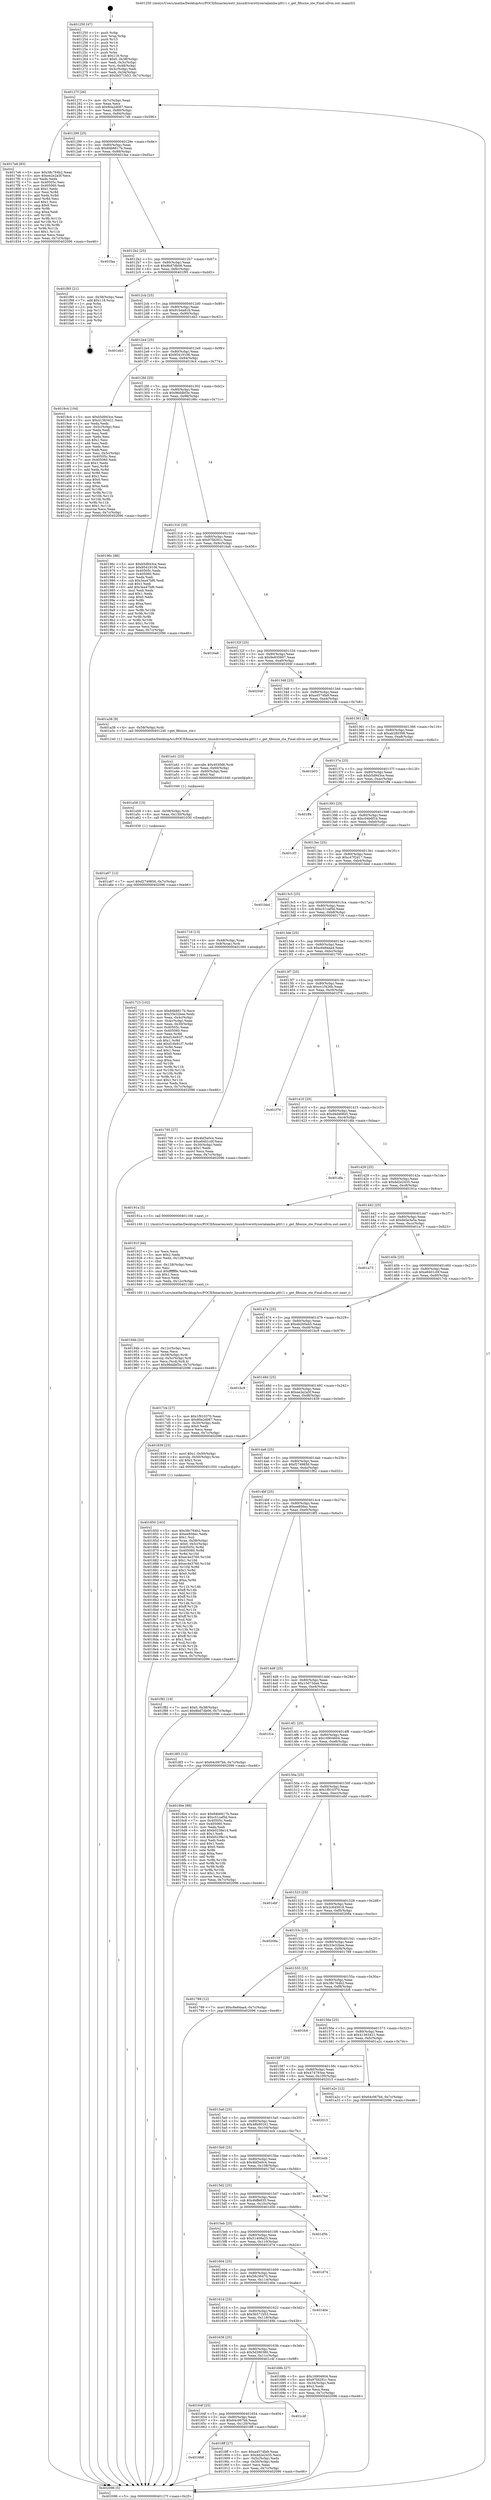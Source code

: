 digraph "0x401250" {
  label = "0x401250 (/mnt/c/Users/mathe/Desktop/tcc/POCII/binaries/extr_linuxdriversttyserialamba-pl011.c_get_fifosize_zte_Final-ollvm.out::main(0))"
  labelloc = "t"
  node[shape=record]

  Entry [label="",width=0.3,height=0.3,shape=circle,fillcolor=black,style=filled]
  "0x40127f" [label="{
     0x40127f [26]\l
     | [instrs]\l
     &nbsp;&nbsp;0x40127f \<+3\>: mov -0x7c(%rbp),%eax\l
     &nbsp;&nbsp;0x401282 \<+2\>: mov %eax,%ecx\l
     &nbsp;&nbsp;0x401284 \<+6\>: sub $0x80a2d087,%ecx\l
     &nbsp;&nbsp;0x40128a \<+3\>: mov %eax,-0x80(%rbp)\l
     &nbsp;&nbsp;0x40128d \<+6\>: mov %ecx,-0x84(%rbp)\l
     &nbsp;&nbsp;0x401293 \<+6\>: je 00000000004017e6 \<main+0x596\>\l
  }"]
  "0x4017e6" [label="{
     0x4017e6 [83]\l
     | [instrs]\l
     &nbsp;&nbsp;0x4017e6 \<+5\>: mov $0x38c764b2,%eax\l
     &nbsp;&nbsp;0x4017eb \<+5\>: mov $0xee2e2a5f,%ecx\l
     &nbsp;&nbsp;0x4017f0 \<+2\>: xor %edx,%edx\l
     &nbsp;&nbsp;0x4017f2 \<+7\>: mov 0x40505c,%esi\l
     &nbsp;&nbsp;0x4017f9 \<+7\>: mov 0x405060,%edi\l
     &nbsp;&nbsp;0x401800 \<+3\>: sub $0x1,%edx\l
     &nbsp;&nbsp;0x401803 \<+3\>: mov %esi,%r8d\l
     &nbsp;&nbsp;0x401806 \<+3\>: add %edx,%r8d\l
     &nbsp;&nbsp;0x401809 \<+4\>: imul %r8d,%esi\l
     &nbsp;&nbsp;0x40180d \<+3\>: and $0x1,%esi\l
     &nbsp;&nbsp;0x401810 \<+3\>: cmp $0x0,%esi\l
     &nbsp;&nbsp;0x401813 \<+4\>: sete %r9b\l
     &nbsp;&nbsp;0x401817 \<+3\>: cmp $0xa,%edi\l
     &nbsp;&nbsp;0x40181a \<+4\>: setl %r10b\l
     &nbsp;&nbsp;0x40181e \<+3\>: mov %r9b,%r11b\l
     &nbsp;&nbsp;0x401821 \<+3\>: and %r10b,%r11b\l
     &nbsp;&nbsp;0x401824 \<+3\>: xor %r10b,%r9b\l
     &nbsp;&nbsp;0x401827 \<+3\>: or %r9b,%r11b\l
     &nbsp;&nbsp;0x40182a \<+4\>: test $0x1,%r11b\l
     &nbsp;&nbsp;0x40182e \<+3\>: cmovne %ecx,%eax\l
     &nbsp;&nbsp;0x401831 \<+3\>: mov %eax,-0x7c(%rbp)\l
     &nbsp;&nbsp;0x401834 \<+5\>: jmp 0000000000402096 \<main+0xe46\>\l
  }"]
  "0x401299" [label="{
     0x401299 [25]\l
     | [instrs]\l
     &nbsp;&nbsp;0x401299 \<+5\>: jmp 000000000040129e \<main+0x4e\>\l
     &nbsp;&nbsp;0x40129e \<+3\>: mov -0x80(%rbp),%eax\l
     &nbsp;&nbsp;0x4012a1 \<+5\>: sub $0x84b6617b,%eax\l
     &nbsp;&nbsp;0x4012a6 \<+6\>: mov %eax,-0x88(%rbp)\l
     &nbsp;&nbsp;0x4012ac \<+6\>: je 0000000000401faa \<main+0xd5a\>\l
  }"]
  Exit [label="",width=0.3,height=0.3,shape=circle,fillcolor=black,style=filled,peripheries=2]
  "0x401faa" [label="{
     0x401faa\l
  }", style=dashed]
  "0x4012b2" [label="{
     0x4012b2 [25]\l
     | [instrs]\l
     &nbsp;&nbsp;0x4012b2 \<+5\>: jmp 00000000004012b7 \<main+0x67\>\l
     &nbsp;&nbsp;0x4012b7 \<+3\>: mov -0x80(%rbp),%eax\l
     &nbsp;&nbsp;0x4012ba \<+5\>: sub $0x8bd7db06,%eax\l
     &nbsp;&nbsp;0x4012bf \<+6\>: mov %eax,-0x8c(%rbp)\l
     &nbsp;&nbsp;0x4012c5 \<+6\>: je 0000000000401f95 \<main+0xd45\>\l
  }"]
  "0x401a67" [label="{
     0x401a67 [12]\l
     | [instrs]\l
     &nbsp;&nbsp;0x401a67 \<+7\>: movl $0xf2749856,-0x7c(%rbp)\l
     &nbsp;&nbsp;0x401a6e \<+5\>: jmp 0000000000402096 \<main+0xe46\>\l
  }"]
  "0x401f95" [label="{
     0x401f95 [21]\l
     | [instrs]\l
     &nbsp;&nbsp;0x401f95 \<+3\>: mov -0x38(%rbp),%eax\l
     &nbsp;&nbsp;0x401f98 \<+7\>: add $0x118,%rsp\l
     &nbsp;&nbsp;0x401f9f \<+1\>: pop %rbx\l
     &nbsp;&nbsp;0x401fa0 \<+2\>: pop %r12\l
     &nbsp;&nbsp;0x401fa2 \<+2\>: pop %r13\l
     &nbsp;&nbsp;0x401fa4 \<+2\>: pop %r14\l
     &nbsp;&nbsp;0x401fa6 \<+2\>: pop %r15\l
     &nbsp;&nbsp;0x401fa8 \<+1\>: pop %rbp\l
     &nbsp;&nbsp;0x401fa9 \<+1\>: ret\l
  }"]
  "0x4012cb" [label="{
     0x4012cb [25]\l
     | [instrs]\l
     &nbsp;&nbsp;0x4012cb \<+5\>: jmp 00000000004012d0 \<main+0x80\>\l
     &nbsp;&nbsp;0x4012d0 \<+3\>: mov -0x80(%rbp),%eax\l
     &nbsp;&nbsp;0x4012d3 \<+5\>: sub $0x91b4a81b,%eax\l
     &nbsp;&nbsp;0x4012d8 \<+6\>: mov %eax,-0x90(%rbp)\l
     &nbsp;&nbsp;0x4012de \<+6\>: je 0000000000401eb3 \<main+0xc63\>\l
  }"]
  "0x401a58" [label="{
     0x401a58 [15]\l
     | [instrs]\l
     &nbsp;&nbsp;0x401a58 \<+4\>: mov -0x58(%rbp),%rdi\l
     &nbsp;&nbsp;0x401a5c \<+6\>: mov %eax,-0x130(%rbp)\l
     &nbsp;&nbsp;0x401a62 \<+5\>: call 0000000000401030 \<free@plt\>\l
     | [calls]\l
     &nbsp;&nbsp;0x401030 \{1\} (unknown)\l
  }"]
  "0x401eb3" [label="{
     0x401eb3\l
  }", style=dashed]
  "0x4012e4" [label="{
     0x4012e4 [25]\l
     | [instrs]\l
     &nbsp;&nbsp;0x4012e4 \<+5\>: jmp 00000000004012e9 \<main+0x99\>\l
     &nbsp;&nbsp;0x4012e9 \<+3\>: mov -0x80(%rbp),%eax\l
     &nbsp;&nbsp;0x4012ec \<+5\>: sub $0x95419106,%eax\l
     &nbsp;&nbsp;0x4012f1 \<+6\>: mov %eax,-0x94(%rbp)\l
     &nbsp;&nbsp;0x4012f7 \<+6\>: je 00000000004019c4 \<main+0x774\>\l
  }"]
  "0x401a41" [label="{
     0x401a41 [23]\l
     | [instrs]\l
     &nbsp;&nbsp;0x401a41 \<+10\>: movabs $0x4030d6,%rdi\l
     &nbsp;&nbsp;0x401a4b \<+3\>: mov %eax,-0x60(%rbp)\l
     &nbsp;&nbsp;0x401a4e \<+3\>: mov -0x60(%rbp),%esi\l
     &nbsp;&nbsp;0x401a51 \<+2\>: mov $0x0,%al\l
     &nbsp;&nbsp;0x401a53 \<+5\>: call 0000000000401040 \<printf@plt\>\l
     | [calls]\l
     &nbsp;&nbsp;0x401040 \{1\} (unknown)\l
  }"]
  "0x4019c4" [label="{
     0x4019c4 [104]\l
     | [instrs]\l
     &nbsp;&nbsp;0x4019c4 \<+5\>: mov $0xb5d943ce,%eax\l
     &nbsp;&nbsp;0x4019c9 \<+5\>: mov $0x41363421,%ecx\l
     &nbsp;&nbsp;0x4019ce \<+2\>: xor %edx,%edx\l
     &nbsp;&nbsp;0x4019d0 \<+3\>: mov -0x5c(%rbp),%esi\l
     &nbsp;&nbsp;0x4019d3 \<+2\>: mov %edx,%edi\l
     &nbsp;&nbsp;0x4019d5 \<+2\>: sub %esi,%edi\l
     &nbsp;&nbsp;0x4019d7 \<+2\>: mov %edx,%esi\l
     &nbsp;&nbsp;0x4019d9 \<+3\>: sub $0x1,%esi\l
     &nbsp;&nbsp;0x4019dc \<+2\>: add %esi,%edi\l
     &nbsp;&nbsp;0x4019de \<+2\>: mov %edx,%esi\l
     &nbsp;&nbsp;0x4019e0 \<+2\>: sub %edi,%esi\l
     &nbsp;&nbsp;0x4019e2 \<+3\>: mov %esi,-0x5c(%rbp)\l
     &nbsp;&nbsp;0x4019e5 \<+7\>: mov 0x40505c,%esi\l
     &nbsp;&nbsp;0x4019ec \<+7\>: mov 0x405060,%edi\l
     &nbsp;&nbsp;0x4019f3 \<+3\>: sub $0x1,%edx\l
     &nbsp;&nbsp;0x4019f6 \<+3\>: mov %esi,%r8d\l
     &nbsp;&nbsp;0x4019f9 \<+3\>: add %edx,%r8d\l
     &nbsp;&nbsp;0x4019fc \<+4\>: imul %r8d,%esi\l
     &nbsp;&nbsp;0x401a00 \<+3\>: and $0x1,%esi\l
     &nbsp;&nbsp;0x401a03 \<+3\>: cmp $0x0,%esi\l
     &nbsp;&nbsp;0x401a06 \<+4\>: sete %r9b\l
     &nbsp;&nbsp;0x401a0a \<+3\>: cmp $0xa,%edi\l
     &nbsp;&nbsp;0x401a0d \<+4\>: setl %r10b\l
     &nbsp;&nbsp;0x401a11 \<+3\>: mov %r9b,%r11b\l
     &nbsp;&nbsp;0x401a14 \<+3\>: and %r10b,%r11b\l
     &nbsp;&nbsp;0x401a17 \<+3\>: xor %r10b,%r9b\l
     &nbsp;&nbsp;0x401a1a \<+3\>: or %r9b,%r11b\l
     &nbsp;&nbsp;0x401a1d \<+4\>: test $0x1,%r11b\l
     &nbsp;&nbsp;0x401a21 \<+3\>: cmovne %ecx,%eax\l
     &nbsp;&nbsp;0x401a24 \<+3\>: mov %eax,-0x7c(%rbp)\l
     &nbsp;&nbsp;0x401a27 \<+5\>: jmp 0000000000402096 \<main+0xe46\>\l
  }"]
  "0x4012fd" [label="{
     0x4012fd [25]\l
     | [instrs]\l
     &nbsp;&nbsp;0x4012fd \<+5\>: jmp 0000000000401302 \<main+0xb2\>\l
     &nbsp;&nbsp;0x401302 \<+3\>: mov -0x80(%rbp),%eax\l
     &nbsp;&nbsp;0x401305 \<+5\>: sub $0x96ddbf3e,%eax\l
     &nbsp;&nbsp;0x40130a \<+6\>: mov %eax,-0x98(%rbp)\l
     &nbsp;&nbsp;0x401310 \<+6\>: je 000000000040196c \<main+0x71c\>\l
  }"]
  "0x40194b" [label="{
     0x40194b [33]\l
     | [instrs]\l
     &nbsp;&nbsp;0x40194b \<+6\>: mov -0x12c(%rbp),%ecx\l
     &nbsp;&nbsp;0x401951 \<+3\>: imul %eax,%ecx\l
     &nbsp;&nbsp;0x401954 \<+4\>: mov -0x58(%rbp),%rdi\l
     &nbsp;&nbsp;0x401958 \<+4\>: movslq -0x5c(%rbp),%r8\l
     &nbsp;&nbsp;0x40195c \<+4\>: mov %ecx,(%rdi,%r8,4)\l
     &nbsp;&nbsp;0x401960 \<+7\>: movl $0x96ddbf3e,-0x7c(%rbp)\l
     &nbsp;&nbsp;0x401967 \<+5\>: jmp 0000000000402096 \<main+0xe46\>\l
  }"]
  "0x40196c" [label="{
     0x40196c [88]\l
     | [instrs]\l
     &nbsp;&nbsp;0x40196c \<+5\>: mov $0xb5d943ce,%eax\l
     &nbsp;&nbsp;0x401971 \<+5\>: mov $0x95419106,%ecx\l
     &nbsp;&nbsp;0x401976 \<+7\>: mov 0x40505c,%edx\l
     &nbsp;&nbsp;0x40197d \<+7\>: mov 0x405060,%esi\l
     &nbsp;&nbsp;0x401984 \<+2\>: mov %edx,%edi\l
     &nbsp;&nbsp;0x401986 \<+6\>: sub $0x3ea47bf6,%edi\l
     &nbsp;&nbsp;0x40198c \<+3\>: sub $0x1,%edi\l
     &nbsp;&nbsp;0x40198f \<+6\>: add $0x3ea47bf6,%edi\l
     &nbsp;&nbsp;0x401995 \<+3\>: imul %edi,%edx\l
     &nbsp;&nbsp;0x401998 \<+3\>: and $0x1,%edx\l
     &nbsp;&nbsp;0x40199b \<+3\>: cmp $0x0,%edx\l
     &nbsp;&nbsp;0x40199e \<+4\>: sete %r8b\l
     &nbsp;&nbsp;0x4019a2 \<+3\>: cmp $0xa,%esi\l
     &nbsp;&nbsp;0x4019a5 \<+4\>: setl %r9b\l
     &nbsp;&nbsp;0x4019a9 \<+3\>: mov %r8b,%r10b\l
     &nbsp;&nbsp;0x4019ac \<+3\>: and %r9b,%r10b\l
     &nbsp;&nbsp;0x4019af \<+3\>: xor %r9b,%r8b\l
     &nbsp;&nbsp;0x4019b2 \<+3\>: or %r8b,%r10b\l
     &nbsp;&nbsp;0x4019b5 \<+4\>: test $0x1,%r10b\l
     &nbsp;&nbsp;0x4019b9 \<+3\>: cmovne %ecx,%eax\l
     &nbsp;&nbsp;0x4019bc \<+3\>: mov %eax,-0x7c(%rbp)\l
     &nbsp;&nbsp;0x4019bf \<+5\>: jmp 0000000000402096 \<main+0xe46\>\l
  }"]
  "0x401316" [label="{
     0x401316 [25]\l
     | [instrs]\l
     &nbsp;&nbsp;0x401316 \<+5\>: jmp 000000000040131b \<main+0xcb\>\l
     &nbsp;&nbsp;0x40131b \<+3\>: mov -0x80(%rbp),%eax\l
     &nbsp;&nbsp;0x40131e \<+5\>: sub $0x97fd291c,%eax\l
     &nbsp;&nbsp;0x401323 \<+6\>: mov %eax,-0x9c(%rbp)\l
     &nbsp;&nbsp;0x401329 \<+6\>: je 00000000004016a6 \<main+0x456\>\l
  }"]
  "0x40191f" [label="{
     0x40191f [44]\l
     | [instrs]\l
     &nbsp;&nbsp;0x40191f \<+2\>: xor %ecx,%ecx\l
     &nbsp;&nbsp;0x401921 \<+5\>: mov $0x2,%edx\l
     &nbsp;&nbsp;0x401926 \<+6\>: mov %edx,-0x128(%rbp)\l
     &nbsp;&nbsp;0x40192c \<+1\>: cltd\l
     &nbsp;&nbsp;0x40192d \<+6\>: mov -0x128(%rbp),%esi\l
     &nbsp;&nbsp;0x401933 \<+2\>: idiv %esi\l
     &nbsp;&nbsp;0x401935 \<+6\>: imul $0xfffffffe,%edx,%edx\l
     &nbsp;&nbsp;0x40193b \<+3\>: sub $0x1,%ecx\l
     &nbsp;&nbsp;0x40193e \<+2\>: sub %ecx,%edx\l
     &nbsp;&nbsp;0x401940 \<+6\>: mov %edx,-0x12c(%rbp)\l
     &nbsp;&nbsp;0x401946 \<+5\>: call 0000000000401160 \<next_i\>\l
     | [calls]\l
     &nbsp;&nbsp;0x401160 \{1\} (/mnt/c/Users/mathe/Desktop/tcc/POCII/binaries/extr_linuxdriversttyserialamba-pl011.c_get_fifosize_zte_Final-ollvm.out::next_i)\l
  }"]
  "0x4016a6" [label="{
     0x4016a6\l
  }", style=dashed]
  "0x40132f" [label="{
     0x40132f [25]\l
     | [instrs]\l
     &nbsp;&nbsp;0x40132f \<+5\>: jmp 0000000000401334 \<main+0xe4\>\l
     &nbsp;&nbsp;0x401334 \<+3\>: mov -0x80(%rbp),%eax\l
     &nbsp;&nbsp;0x401337 \<+5\>: sub $0x9e935607,%eax\l
     &nbsp;&nbsp;0x40133c \<+6\>: mov %eax,-0xa0(%rbp)\l
     &nbsp;&nbsp;0x401342 \<+6\>: je 000000000040204f \<main+0xdff\>\l
  }"]
  "0x401668" [label="{
     0x401668\l
  }", style=dashed]
  "0x40204f" [label="{
     0x40204f\l
  }", style=dashed]
  "0x401348" [label="{
     0x401348 [25]\l
     | [instrs]\l
     &nbsp;&nbsp;0x401348 \<+5\>: jmp 000000000040134d \<main+0xfd\>\l
     &nbsp;&nbsp;0x40134d \<+3\>: mov -0x80(%rbp),%eax\l
     &nbsp;&nbsp;0x401350 \<+5\>: sub $0xa4574fa9,%eax\l
     &nbsp;&nbsp;0x401355 \<+6\>: mov %eax,-0xa4(%rbp)\l
     &nbsp;&nbsp;0x40135b \<+6\>: je 0000000000401a38 \<main+0x7e8\>\l
  }"]
  "0x4018ff" [label="{
     0x4018ff [27]\l
     | [instrs]\l
     &nbsp;&nbsp;0x4018ff \<+5\>: mov $0xa4574fa9,%eax\l
     &nbsp;&nbsp;0x401904 \<+5\>: mov $0xdd2e2435,%ecx\l
     &nbsp;&nbsp;0x401909 \<+3\>: mov -0x5c(%rbp),%edx\l
     &nbsp;&nbsp;0x40190c \<+3\>: cmp -0x50(%rbp),%edx\l
     &nbsp;&nbsp;0x40190f \<+3\>: cmovl %ecx,%eax\l
     &nbsp;&nbsp;0x401912 \<+3\>: mov %eax,-0x7c(%rbp)\l
     &nbsp;&nbsp;0x401915 \<+5\>: jmp 0000000000402096 \<main+0xe46\>\l
  }"]
  "0x401a38" [label="{
     0x401a38 [9]\l
     | [instrs]\l
     &nbsp;&nbsp;0x401a38 \<+4\>: mov -0x58(%rbp),%rdi\l
     &nbsp;&nbsp;0x401a3c \<+5\>: call 0000000000401240 \<get_fifosize_zte\>\l
     | [calls]\l
     &nbsp;&nbsp;0x401240 \{1\} (/mnt/c/Users/mathe/Desktop/tcc/POCII/binaries/extr_linuxdriversttyserialamba-pl011.c_get_fifosize_zte_Final-ollvm.out::get_fifosize_zte)\l
  }"]
  "0x401361" [label="{
     0x401361 [25]\l
     | [instrs]\l
     &nbsp;&nbsp;0x401361 \<+5\>: jmp 0000000000401366 \<main+0x116\>\l
     &nbsp;&nbsp;0x401366 \<+3\>: mov -0x80(%rbp),%eax\l
     &nbsp;&nbsp;0x401369 \<+5\>: sub $0xab280398,%eax\l
     &nbsp;&nbsp;0x40136e \<+6\>: mov %eax,-0xa8(%rbp)\l
     &nbsp;&nbsp;0x401374 \<+6\>: je 0000000000401b03 \<main+0x8b3\>\l
  }"]
  "0x40164f" [label="{
     0x40164f [25]\l
     | [instrs]\l
     &nbsp;&nbsp;0x40164f \<+5\>: jmp 0000000000401654 \<main+0x404\>\l
     &nbsp;&nbsp;0x401654 \<+3\>: mov -0x80(%rbp),%eax\l
     &nbsp;&nbsp;0x401657 \<+5\>: sub $0x64c067bb,%eax\l
     &nbsp;&nbsp;0x40165c \<+6\>: mov %eax,-0x120(%rbp)\l
     &nbsp;&nbsp;0x401662 \<+6\>: je 00000000004018ff \<main+0x6af\>\l
  }"]
  "0x401b03" [label="{
     0x401b03\l
  }", style=dashed]
  "0x40137a" [label="{
     0x40137a [25]\l
     | [instrs]\l
     &nbsp;&nbsp;0x40137a \<+5\>: jmp 000000000040137f \<main+0x12f\>\l
     &nbsp;&nbsp;0x40137f \<+3\>: mov -0x80(%rbp),%eax\l
     &nbsp;&nbsp;0x401382 \<+5\>: sub $0xb5d943ce,%eax\l
     &nbsp;&nbsp;0x401387 \<+6\>: mov %eax,-0xac(%rbp)\l
     &nbsp;&nbsp;0x40138d \<+6\>: je 0000000000401ff4 \<main+0xda4\>\l
  }"]
  "0x401c4f" [label="{
     0x401c4f\l
  }", style=dashed]
  "0x401ff4" [label="{
     0x401ff4\l
  }", style=dashed]
  "0x401393" [label="{
     0x401393 [25]\l
     | [instrs]\l
     &nbsp;&nbsp;0x401393 \<+5\>: jmp 0000000000401398 \<main+0x148\>\l
     &nbsp;&nbsp;0x401398 \<+3\>: mov -0x80(%rbp),%eax\l
     &nbsp;&nbsp;0x40139b \<+5\>: sub $0xc04b6f1b,%eax\l
     &nbsp;&nbsp;0x4013a0 \<+6\>: mov %eax,-0xb0(%rbp)\l
     &nbsp;&nbsp;0x4013a6 \<+6\>: je 0000000000401cf3 \<main+0xaa3\>\l
  }"]
  "0x401850" [label="{
     0x401850 [163]\l
     | [instrs]\l
     &nbsp;&nbsp;0x401850 \<+5\>: mov $0x38c764b2,%ecx\l
     &nbsp;&nbsp;0x401855 \<+5\>: mov $0xee856ec,%edx\l
     &nbsp;&nbsp;0x40185a \<+3\>: mov $0x1,%sil\l
     &nbsp;&nbsp;0x40185d \<+4\>: mov %rax,-0x58(%rbp)\l
     &nbsp;&nbsp;0x401861 \<+7\>: movl $0x0,-0x5c(%rbp)\l
     &nbsp;&nbsp;0x401868 \<+8\>: mov 0x40505c,%r8d\l
     &nbsp;&nbsp;0x401870 \<+8\>: mov 0x405060,%r9d\l
     &nbsp;&nbsp;0x401878 \<+3\>: mov %r8d,%r10d\l
     &nbsp;&nbsp;0x40187b \<+7\>: add $0xec4e3760,%r10d\l
     &nbsp;&nbsp;0x401882 \<+4\>: sub $0x1,%r10d\l
     &nbsp;&nbsp;0x401886 \<+7\>: sub $0xec4e3760,%r10d\l
     &nbsp;&nbsp;0x40188d \<+4\>: imul %r10d,%r8d\l
     &nbsp;&nbsp;0x401891 \<+4\>: and $0x1,%r8d\l
     &nbsp;&nbsp;0x401895 \<+4\>: cmp $0x0,%r8d\l
     &nbsp;&nbsp;0x401899 \<+4\>: sete %r11b\l
     &nbsp;&nbsp;0x40189d \<+4\>: cmp $0xa,%r9d\l
     &nbsp;&nbsp;0x4018a1 \<+3\>: setl %bl\l
     &nbsp;&nbsp;0x4018a4 \<+3\>: mov %r11b,%r14b\l
     &nbsp;&nbsp;0x4018a7 \<+4\>: xor $0xff,%r14b\l
     &nbsp;&nbsp;0x4018ab \<+3\>: mov %bl,%r15b\l
     &nbsp;&nbsp;0x4018ae \<+4\>: xor $0xff,%r15b\l
     &nbsp;&nbsp;0x4018b2 \<+4\>: xor $0x1,%sil\l
     &nbsp;&nbsp;0x4018b6 \<+3\>: mov %r14b,%r12b\l
     &nbsp;&nbsp;0x4018b9 \<+4\>: and $0xff,%r12b\l
     &nbsp;&nbsp;0x4018bd \<+3\>: and %sil,%r11b\l
     &nbsp;&nbsp;0x4018c0 \<+3\>: mov %r15b,%r13b\l
     &nbsp;&nbsp;0x4018c3 \<+4\>: and $0xff,%r13b\l
     &nbsp;&nbsp;0x4018c7 \<+3\>: and %sil,%bl\l
     &nbsp;&nbsp;0x4018ca \<+3\>: or %r11b,%r12b\l
     &nbsp;&nbsp;0x4018cd \<+3\>: or %bl,%r13b\l
     &nbsp;&nbsp;0x4018d0 \<+3\>: xor %r13b,%r12b\l
     &nbsp;&nbsp;0x4018d3 \<+3\>: or %r15b,%r14b\l
     &nbsp;&nbsp;0x4018d6 \<+4\>: xor $0xff,%r14b\l
     &nbsp;&nbsp;0x4018da \<+4\>: or $0x1,%sil\l
     &nbsp;&nbsp;0x4018de \<+3\>: and %sil,%r14b\l
     &nbsp;&nbsp;0x4018e1 \<+3\>: or %r14b,%r12b\l
     &nbsp;&nbsp;0x4018e4 \<+4\>: test $0x1,%r12b\l
     &nbsp;&nbsp;0x4018e8 \<+3\>: cmovne %edx,%ecx\l
     &nbsp;&nbsp;0x4018eb \<+3\>: mov %ecx,-0x7c(%rbp)\l
     &nbsp;&nbsp;0x4018ee \<+5\>: jmp 0000000000402096 \<main+0xe46\>\l
  }"]
  "0x401cf3" [label="{
     0x401cf3\l
  }", style=dashed]
  "0x4013ac" [label="{
     0x4013ac [25]\l
     | [instrs]\l
     &nbsp;&nbsp;0x4013ac \<+5\>: jmp 00000000004013b1 \<main+0x161\>\l
     &nbsp;&nbsp;0x4013b1 \<+3\>: mov -0x80(%rbp),%eax\l
     &nbsp;&nbsp;0x4013b4 \<+5\>: sub $0xc47f2d17,%eax\l
     &nbsp;&nbsp;0x4013b9 \<+6\>: mov %eax,-0xb4(%rbp)\l
     &nbsp;&nbsp;0x4013bf \<+6\>: je 0000000000401bbd \<main+0x96d\>\l
  }"]
  "0x401723" [label="{
     0x401723 [102]\l
     | [instrs]\l
     &nbsp;&nbsp;0x401723 \<+5\>: mov $0x84b6617b,%ecx\l
     &nbsp;&nbsp;0x401728 \<+5\>: mov $0x33e32bee,%edx\l
     &nbsp;&nbsp;0x40172d \<+3\>: mov %eax,-0x4c(%rbp)\l
     &nbsp;&nbsp;0x401730 \<+3\>: mov -0x4c(%rbp),%eax\l
     &nbsp;&nbsp;0x401733 \<+3\>: mov %eax,-0x30(%rbp)\l
     &nbsp;&nbsp;0x401736 \<+7\>: mov 0x40505c,%eax\l
     &nbsp;&nbsp;0x40173d \<+7\>: mov 0x405060,%esi\l
     &nbsp;&nbsp;0x401744 \<+3\>: mov %eax,%r8d\l
     &nbsp;&nbsp;0x401747 \<+7\>: sub $0xd16e91f7,%r8d\l
     &nbsp;&nbsp;0x40174e \<+4\>: sub $0x1,%r8d\l
     &nbsp;&nbsp;0x401752 \<+7\>: add $0xd16e91f7,%r8d\l
     &nbsp;&nbsp;0x401759 \<+4\>: imul %r8d,%eax\l
     &nbsp;&nbsp;0x40175d \<+3\>: and $0x1,%eax\l
     &nbsp;&nbsp;0x401760 \<+3\>: cmp $0x0,%eax\l
     &nbsp;&nbsp;0x401763 \<+4\>: sete %r9b\l
     &nbsp;&nbsp;0x401767 \<+3\>: cmp $0xa,%esi\l
     &nbsp;&nbsp;0x40176a \<+4\>: setl %r10b\l
     &nbsp;&nbsp;0x40176e \<+3\>: mov %r9b,%r11b\l
     &nbsp;&nbsp;0x401771 \<+3\>: and %r10b,%r11b\l
     &nbsp;&nbsp;0x401774 \<+3\>: xor %r10b,%r9b\l
     &nbsp;&nbsp;0x401777 \<+3\>: or %r9b,%r11b\l
     &nbsp;&nbsp;0x40177a \<+4\>: test $0x1,%r11b\l
     &nbsp;&nbsp;0x40177e \<+3\>: cmovne %edx,%ecx\l
     &nbsp;&nbsp;0x401781 \<+3\>: mov %ecx,-0x7c(%rbp)\l
     &nbsp;&nbsp;0x401784 \<+5\>: jmp 0000000000402096 \<main+0xe46\>\l
  }"]
  "0x401bbd" [label="{
     0x401bbd\l
  }", style=dashed]
  "0x4013c5" [label="{
     0x4013c5 [25]\l
     | [instrs]\l
     &nbsp;&nbsp;0x4013c5 \<+5\>: jmp 00000000004013ca \<main+0x17a\>\l
     &nbsp;&nbsp;0x4013ca \<+3\>: mov -0x80(%rbp),%eax\l
     &nbsp;&nbsp;0x4013cd \<+5\>: sub $0xc51caf5d,%eax\l
     &nbsp;&nbsp;0x4013d2 \<+6\>: mov %eax,-0xb8(%rbp)\l
     &nbsp;&nbsp;0x4013d8 \<+6\>: je 0000000000401716 \<main+0x4c6\>\l
  }"]
  "0x401250" [label="{
     0x401250 [47]\l
     | [instrs]\l
     &nbsp;&nbsp;0x401250 \<+1\>: push %rbp\l
     &nbsp;&nbsp;0x401251 \<+3\>: mov %rsp,%rbp\l
     &nbsp;&nbsp;0x401254 \<+2\>: push %r15\l
     &nbsp;&nbsp;0x401256 \<+2\>: push %r14\l
     &nbsp;&nbsp;0x401258 \<+2\>: push %r13\l
     &nbsp;&nbsp;0x40125a \<+2\>: push %r12\l
     &nbsp;&nbsp;0x40125c \<+1\>: push %rbx\l
     &nbsp;&nbsp;0x40125d \<+7\>: sub $0x118,%rsp\l
     &nbsp;&nbsp;0x401264 \<+7\>: movl $0x0,-0x38(%rbp)\l
     &nbsp;&nbsp;0x40126b \<+3\>: mov %edi,-0x3c(%rbp)\l
     &nbsp;&nbsp;0x40126e \<+4\>: mov %rsi,-0x48(%rbp)\l
     &nbsp;&nbsp;0x401272 \<+3\>: mov -0x3c(%rbp),%edi\l
     &nbsp;&nbsp;0x401275 \<+3\>: mov %edi,-0x34(%rbp)\l
     &nbsp;&nbsp;0x401278 \<+7\>: movl $0x5b571b53,-0x7c(%rbp)\l
  }"]
  "0x401716" [label="{
     0x401716 [13]\l
     | [instrs]\l
     &nbsp;&nbsp;0x401716 \<+4\>: mov -0x48(%rbp),%rax\l
     &nbsp;&nbsp;0x40171a \<+4\>: mov 0x8(%rax),%rdi\l
     &nbsp;&nbsp;0x40171e \<+5\>: call 0000000000401060 \<atoi@plt\>\l
     | [calls]\l
     &nbsp;&nbsp;0x401060 \{1\} (unknown)\l
  }"]
  "0x4013de" [label="{
     0x4013de [25]\l
     | [instrs]\l
     &nbsp;&nbsp;0x4013de \<+5\>: jmp 00000000004013e3 \<main+0x193\>\l
     &nbsp;&nbsp;0x4013e3 \<+3\>: mov -0x80(%rbp),%eax\l
     &nbsp;&nbsp;0x4013e6 \<+5\>: sub $0xc6e84aa4,%eax\l
     &nbsp;&nbsp;0x4013eb \<+6\>: mov %eax,-0xbc(%rbp)\l
     &nbsp;&nbsp;0x4013f1 \<+6\>: je 0000000000401795 \<main+0x545\>\l
  }"]
  "0x402096" [label="{
     0x402096 [5]\l
     | [instrs]\l
     &nbsp;&nbsp;0x402096 \<+5\>: jmp 000000000040127f \<main+0x2f\>\l
  }"]
  "0x401795" [label="{
     0x401795 [27]\l
     | [instrs]\l
     &nbsp;&nbsp;0x401795 \<+5\>: mov $0x4bf3e0c4,%eax\l
     &nbsp;&nbsp;0x40179a \<+5\>: mov $0xe6401c0f,%ecx\l
     &nbsp;&nbsp;0x40179f \<+3\>: mov -0x30(%rbp),%edx\l
     &nbsp;&nbsp;0x4017a2 \<+3\>: cmp $0x1,%edx\l
     &nbsp;&nbsp;0x4017a5 \<+3\>: cmovl %ecx,%eax\l
     &nbsp;&nbsp;0x4017a8 \<+3\>: mov %eax,-0x7c(%rbp)\l
     &nbsp;&nbsp;0x4017ab \<+5\>: jmp 0000000000402096 \<main+0xe46\>\l
  }"]
  "0x4013f7" [label="{
     0x4013f7 [25]\l
     | [instrs]\l
     &nbsp;&nbsp;0x4013f7 \<+5\>: jmp 00000000004013fc \<main+0x1ac\>\l
     &nbsp;&nbsp;0x4013fc \<+3\>: mov -0x80(%rbp),%eax\l
     &nbsp;&nbsp;0x4013ff \<+5\>: sub $0xcc1f426b,%eax\l
     &nbsp;&nbsp;0x401404 \<+6\>: mov %eax,-0xc0(%rbp)\l
     &nbsp;&nbsp;0x40140a \<+6\>: je 0000000000401f76 \<main+0xd26\>\l
  }"]
  "0x401636" [label="{
     0x401636 [25]\l
     | [instrs]\l
     &nbsp;&nbsp;0x401636 \<+5\>: jmp 000000000040163b \<main+0x3eb\>\l
     &nbsp;&nbsp;0x40163b \<+3\>: mov -0x80(%rbp),%eax\l
     &nbsp;&nbsp;0x40163e \<+5\>: sub $0x5d390380,%eax\l
     &nbsp;&nbsp;0x401643 \<+6\>: mov %eax,-0x11c(%rbp)\l
     &nbsp;&nbsp;0x401649 \<+6\>: je 0000000000401c4f \<main+0x9ff\>\l
  }"]
  "0x401f76" [label="{
     0x401f76\l
  }", style=dashed]
  "0x401410" [label="{
     0x401410 [25]\l
     | [instrs]\l
     &nbsp;&nbsp;0x401410 \<+5\>: jmp 0000000000401415 \<main+0x1c5\>\l
     &nbsp;&nbsp;0x401415 \<+3\>: mov -0x80(%rbp),%eax\l
     &nbsp;&nbsp;0x401418 \<+5\>: sub $0xd4d46845,%eax\l
     &nbsp;&nbsp;0x40141d \<+6\>: mov %eax,-0xc4(%rbp)\l
     &nbsp;&nbsp;0x401423 \<+6\>: je 0000000000401dfa \<main+0xbaa\>\l
  }"]
  "0x40168b" [label="{
     0x40168b [27]\l
     | [instrs]\l
     &nbsp;&nbsp;0x40168b \<+5\>: mov $0x16904604,%eax\l
     &nbsp;&nbsp;0x401690 \<+5\>: mov $0x97fd291c,%ecx\l
     &nbsp;&nbsp;0x401695 \<+3\>: mov -0x34(%rbp),%edx\l
     &nbsp;&nbsp;0x401698 \<+3\>: cmp $0x2,%edx\l
     &nbsp;&nbsp;0x40169b \<+3\>: cmovne %ecx,%eax\l
     &nbsp;&nbsp;0x40169e \<+3\>: mov %eax,-0x7c(%rbp)\l
     &nbsp;&nbsp;0x4016a1 \<+5\>: jmp 0000000000402096 \<main+0xe46\>\l
  }"]
  "0x401dfa" [label="{
     0x401dfa\l
  }", style=dashed]
  "0x401429" [label="{
     0x401429 [25]\l
     | [instrs]\l
     &nbsp;&nbsp;0x401429 \<+5\>: jmp 000000000040142e \<main+0x1de\>\l
     &nbsp;&nbsp;0x40142e \<+3\>: mov -0x80(%rbp),%eax\l
     &nbsp;&nbsp;0x401431 \<+5\>: sub $0xdd2e2435,%eax\l
     &nbsp;&nbsp;0x401436 \<+6\>: mov %eax,-0xc8(%rbp)\l
     &nbsp;&nbsp;0x40143c \<+6\>: je 000000000040191a \<main+0x6ca\>\l
  }"]
  "0x40161d" [label="{
     0x40161d [25]\l
     | [instrs]\l
     &nbsp;&nbsp;0x40161d \<+5\>: jmp 0000000000401622 \<main+0x3d2\>\l
     &nbsp;&nbsp;0x401622 \<+3\>: mov -0x80(%rbp),%eax\l
     &nbsp;&nbsp;0x401625 \<+5\>: sub $0x5b571b53,%eax\l
     &nbsp;&nbsp;0x40162a \<+6\>: mov %eax,-0x118(%rbp)\l
     &nbsp;&nbsp;0x401630 \<+6\>: je 000000000040168b \<main+0x43b\>\l
  }"]
  "0x40191a" [label="{
     0x40191a [5]\l
     | [instrs]\l
     &nbsp;&nbsp;0x40191a \<+5\>: call 0000000000401160 \<next_i\>\l
     | [calls]\l
     &nbsp;&nbsp;0x401160 \{1\} (/mnt/c/Users/mathe/Desktop/tcc/POCII/binaries/extr_linuxdriversttyserialamba-pl011.c_get_fifosize_zte_Final-ollvm.out::next_i)\l
  }"]
  "0x401442" [label="{
     0x401442 [25]\l
     | [instrs]\l
     &nbsp;&nbsp;0x401442 \<+5\>: jmp 0000000000401447 \<main+0x1f7\>\l
     &nbsp;&nbsp;0x401447 \<+3\>: mov -0x80(%rbp),%eax\l
     &nbsp;&nbsp;0x40144a \<+5\>: sub $0xde5e3a5a,%eax\l
     &nbsp;&nbsp;0x40144f \<+6\>: mov %eax,-0xcc(%rbp)\l
     &nbsp;&nbsp;0x401455 \<+6\>: je 0000000000401a73 \<main+0x823\>\l
  }"]
  "0x401d0e" [label="{
     0x401d0e\l
  }", style=dashed]
  "0x401a73" [label="{
     0x401a73\l
  }", style=dashed]
  "0x40145b" [label="{
     0x40145b [25]\l
     | [instrs]\l
     &nbsp;&nbsp;0x40145b \<+5\>: jmp 0000000000401460 \<main+0x210\>\l
     &nbsp;&nbsp;0x401460 \<+3\>: mov -0x80(%rbp),%eax\l
     &nbsp;&nbsp;0x401463 \<+5\>: sub $0xe6401c0f,%eax\l
     &nbsp;&nbsp;0x401468 \<+6\>: mov %eax,-0xd0(%rbp)\l
     &nbsp;&nbsp;0x40146e \<+6\>: je 00000000004017cb \<main+0x57b\>\l
  }"]
  "0x401604" [label="{
     0x401604 [25]\l
     | [instrs]\l
     &nbsp;&nbsp;0x401604 \<+5\>: jmp 0000000000401609 \<main+0x3b9\>\l
     &nbsp;&nbsp;0x401609 \<+3\>: mov -0x80(%rbp),%eax\l
     &nbsp;&nbsp;0x40160c \<+5\>: sub $0x58c36470,%eax\l
     &nbsp;&nbsp;0x401611 \<+6\>: mov %eax,-0x114(%rbp)\l
     &nbsp;&nbsp;0x401617 \<+6\>: je 0000000000401d0e \<main+0xabe\>\l
  }"]
  "0x4017cb" [label="{
     0x4017cb [27]\l
     | [instrs]\l
     &nbsp;&nbsp;0x4017cb \<+5\>: mov $0x1f910370,%eax\l
     &nbsp;&nbsp;0x4017d0 \<+5\>: mov $0x80a2d087,%ecx\l
     &nbsp;&nbsp;0x4017d5 \<+3\>: mov -0x30(%rbp),%edx\l
     &nbsp;&nbsp;0x4017d8 \<+3\>: cmp $0x0,%edx\l
     &nbsp;&nbsp;0x4017db \<+3\>: cmove %ecx,%eax\l
     &nbsp;&nbsp;0x4017de \<+3\>: mov %eax,-0x7c(%rbp)\l
     &nbsp;&nbsp;0x4017e1 \<+5\>: jmp 0000000000402096 \<main+0xe46\>\l
  }"]
  "0x401474" [label="{
     0x401474 [25]\l
     | [instrs]\l
     &nbsp;&nbsp;0x401474 \<+5\>: jmp 0000000000401479 \<main+0x229\>\l
     &nbsp;&nbsp;0x401479 \<+3\>: mov -0x80(%rbp),%eax\l
     &nbsp;&nbsp;0x40147c \<+5\>: sub $0xeb200e45,%eax\l
     &nbsp;&nbsp;0x401481 \<+6\>: mov %eax,-0xd4(%rbp)\l
     &nbsp;&nbsp;0x401487 \<+6\>: je 0000000000401bc9 \<main+0x979\>\l
  }"]
  "0x401d74" [label="{
     0x401d74\l
  }", style=dashed]
  "0x401bc9" [label="{
     0x401bc9\l
  }", style=dashed]
  "0x40148d" [label="{
     0x40148d [25]\l
     | [instrs]\l
     &nbsp;&nbsp;0x40148d \<+5\>: jmp 0000000000401492 \<main+0x242\>\l
     &nbsp;&nbsp;0x401492 \<+3\>: mov -0x80(%rbp),%eax\l
     &nbsp;&nbsp;0x401495 \<+5\>: sub $0xee2e2a5f,%eax\l
     &nbsp;&nbsp;0x40149a \<+6\>: mov %eax,-0xd8(%rbp)\l
     &nbsp;&nbsp;0x4014a0 \<+6\>: je 0000000000401839 \<main+0x5e9\>\l
  }"]
  "0x4015eb" [label="{
     0x4015eb [25]\l
     | [instrs]\l
     &nbsp;&nbsp;0x4015eb \<+5\>: jmp 00000000004015f0 \<main+0x3a0\>\l
     &nbsp;&nbsp;0x4015f0 \<+3\>: mov -0x80(%rbp),%eax\l
     &nbsp;&nbsp;0x4015f3 \<+5\>: sub $0x51409a25,%eax\l
     &nbsp;&nbsp;0x4015f8 \<+6\>: mov %eax,-0x110(%rbp)\l
     &nbsp;&nbsp;0x4015fe \<+6\>: je 0000000000401d74 \<main+0xb24\>\l
  }"]
  "0x401839" [label="{
     0x401839 [23]\l
     | [instrs]\l
     &nbsp;&nbsp;0x401839 \<+7\>: movl $0x1,-0x50(%rbp)\l
     &nbsp;&nbsp;0x401840 \<+4\>: movslq -0x50(%rbp),%rax\l
     &nbsp;&nbsp;0x401844 \<+4\>: shl $0x2,%rax\l
     &nbsp;&nbsp;0x401848 \<+3\>: mov %rax,%rdi\l
     &nbsp;&nbsp;0x40184b \<+5\>: call 0000000000401050 \<malloc@plt\>\l
     | [calls]\l
     &nbsp;&nbsp;0x401050 \{1\} (unknown)\l
  }"]
  "0x4014a6" [label="{
     0x4014a6 [25]\l
     | [instrs]\l
     &nbsp;&nbsp;0x4014a6 \<+5\>: jmp 00000000004014ab \<main+0x25b\>\l
     &nbsp;&nbsp;0x4014ab \<+3\>: mov -0x80(%rbp),%eax\l
     &nbsp;&nbsp;0x4014ae \<+5\>: sub $0xf2749856,%eax\l
     &nbsp;&nbsp;0x4014b3 \<+6\>: mov %eax,-0xdc(%rbp)\l
     &nbsp;&nbsp;0x4014b9 \<+6\>: je 0000000000401f82 \<main+0xd32\>\l
  }"]
  "0x401d5b" [label="{
     0x401d5b\l
  }", style=dashed]
  "0x401f82" [label="{
     0x401f82 [19]\l
     | [instrs]\l
     &nbsp;&nbsp;0x401f82 \<+7\>: movl $0x0,-0x38(%rbp)\l
     &nbsp;&nbsp;0x401f89 \<+7\>: movl $0x8bd7db06,-0x7c(%rbp)\l
     &nbsp;&nbsp;0x401f90 \<+5\>: jmp 0000000000402096 \<main+0xe46\>\l
  }"]
  "0x4014bf" [label="{
     0x4014bf [25]\l
     | [instrs]\l
     &nbsp;&nbsp;0x4014bf \<+5\>: jmp 00000000004014c4 \<main+0x274\>\l
     &nbsp;&nbsp;0x4014c4 \<+3\>: mov -0x80(%rbp),%eax\l
     &nbsp;&nbsp;0x4014c7 \<+5\>: sub $0xee856ec,%eax\l
     &nbsp;&nbsp;0x4014cc \<+6\>: mov %eax,-0xe0(%rbp)\l
     &nbsp;&nbsp;0x4014d2 \<+6\>: je 00000000004018f3 \<main+0x6a3\>\l
  }"]
  "0x4015d2" [label="{
     0x4015d2 [25]\l
     | [instrs]\l
     &nbsp;&nbsp;0x4015d2 \<+5\>: jmp 00000000004015d7 \<main+0x387\>\l
     &nbsp;&nbsp;0x4015d7 \<+3\>: mov -0x80(%rbp),%eax\l
     &nbsp;&nbsp;0x4015da \<+5\>: sub $0x4bffe835,%eax\l
     &nbsp;&nbsp;0x4015df \<+6\>: mov %eax,-0x10c(%rbp)\l
     &nbsp;&nbsp;0x4015e5 \<+6\>: je 0000000000401d5b \<main+0xb0b\>\l
  }"]
  "0x4018f3" [label="{
     0x4018f3 [12]\l
     | [instrs]\l
     &nbsp;&nbsp;0x4018f3 \<+7\>: movl $0x64c067bb,-0x7c(%rbp)\l
     &nbsp;&nbsp;0x4018fa \<+5\>: jmp 0000000000402096 \<main+0xe46\>\l
  }"]
  "0x4014d8" [label="{
     0x4014d8 [25]\l
     | [instrs]\l
     &nbsp;&nbsp;0x4014d8 \<+5\>: jmp 00000000004014dd \<main+0x28d\>\l
     &nbsp;&nbsp;0x4014dd \<+3\>: mov -0x80(%rbp),%eax\l
     &nbsp;&nbsp;0x4014e0 \<+5\>: sub $0x15d73da4,%eax\l
     &nbsp;&nbsp;0x4014e5 \<+6\>: mov %eax,-0xe4(%rbp)\l
     &nbsp;&nbsp;0x4014eb \<+6\>: je 0000000000401f1e \<main+0xcce\>\l
  }"]
  "0x4017b0" [label="{
     0x4017b0\l
  }", style=dashed]
  "0x401f1e" [label="{
     0x401f1e\l
  }", style=dashed]
  "0x4014f1" [label="{
     0x4014f1 [25]\l
     | [instrs]\l
     &nbsp;&nbsp;0x4014f1 \<+5\>: jmp 00000000004014f6 \<main+0x2a6\>\l
     &nbsp;&nbsp;0x4014f6 \<+3\>: mov -0x80(%rbp),%eax\l
     &nbsp;&nbsp;0x4014f9 \<+5\>: sub $0x16904604,%eax\l
     &nbsp;&nbsp;0x4014fe \<+6\>: mov %eax,-0xe8(%rbp)\l
     &nbsp;&nbsp;0x401504 \<+6\>: je 00000000004016be \<main+0x46e\>\l
  }"]
  "0x4015b9" [label="{
     0x4015b9 [25]\l
     | [instrs]\l
     &nbsp;&nbsp;0x4015b9 \<+5\>: jmp 00000000004015be \<main+0x36e\>\l
     &nbsp;&nbsp;0x4015be \<+3\>: mov -0x80(%rbp),%eax\l
     &nbsp;&nbsp;0x4015c1 \<+5\>: sub $0x4bf3e0c4,%eax\l
     &nbsp;&nbsp;0x4015c6 \<+6\>: mov %eax,-0x108(%rbp)\l
     &nbsp;&nbsp;0x4015cc \<+6\>: je 00000000004017b0 \<main+0x560\>\l
  }"]
  "0x4016be" [label="{
     0x4016be [88]\l
     | [instrs]\l
     &nbsp;&nbsp;0x4016be \<+5\>: mov $0x84b6617b,%eax\l
     &nbsp;&nbsp;0x4016c3 \<+5\>: mov $0xc51caf5d,%ecx\l
     &nbsp;&nbsp;0x4016c8 \<+7\>: mov 0x40505c,%edx\l
     &nbsp;&nbsp;0x4016cf \<+7\>: mov 0x405060,%esi\l
     &nbsp;&nbsp;0x4016d6 \<+2\>: mov %edx,%edi\l
     &nbsp;&nbsp;0x4016d8 \<+6\>: add $0xb0238e14,%edi\l
     &nbsp;&nbsp;0x4016de \<+3\>: sub $0x1,%edi\l
     &nbsp;&nbsp;0x4016e1 \<+6\>: sub $0xb0238e14,%edi\l
     &nbsp;&nbsp;0x4016e7 \<+3\>: imul %edi,%edx\l
     &nbsp;&nbsp;0x4016ea \<+3\>: and $0x1,%edx\l
     &nbsp;&nbsp;0x4016ed \<+3\>: cmp $0x0,%edx\l
     &nbsp;&nbsp;0x4016f0 \<+4\>: sete %r8b\l
     &nbsp;&nbsp;0x4016f4 \<+3\>: cmp $0xa,%esi\l
     &nbsp;&nbsp;0x4016f7 \<+4\>: setl %r9b\l
     &nbsp;&nbsp;0x4016fb \<+3\>: mov %r8b,%r10b\l
     &nbsp;&nbsp;0x4016fe \<+3\>: and %r9b,%r10b\l
     &nbsp;&nbsp;0x401701 \<+3\>: xor %r9b,%r8b\l
     &nbsp;&nbsp;0x401704 \<+3\>: or %r8b,%r10b\l
     &nbsp;&nbsp;0x401707 \<+4\>: test $0x1,%r10b\l
     &nbsp;&nbsp;0x40170b \<+3\>: cmovne %ecx,%eax\l
     &nbsp;&nbsp;0x40170e \<+3\>: mov %eax,-0x7c(%rbp)\l
     &nbsp;&nbsp;0x401711 \<+5\>: jmp 0000000000402096 \<main+0xe46\>\l
  }"]
  "0x40150a" [label="{
     0x40150a [25]\l
     | [instrs]\l
     &nbsp;&nbsp;0x40150a \<+5\>: jmp 000000000040150f \<main+0x2bf\>\l
     &nbsp;&nbsp;0x40150f \<+3\>: mov -0x80(%rbp),%eax\l
     &nbsp;&nbsp;0x401512 \<+5\>: sub $0x1f910370,%eax\l
     &nbsp;&nbsp;0x401517 \<+6\>: mov %eax,-0xec(%rbp)\l
     &nbsp;&nbsp;0x40151d \<+6\>: je 0000000000401ebf \<main+0xc6f\>\l
  }"]
  "0x401ecb" [label="{
     0x401ecb\l
  }", style=dashed]
  "0x401ebf" [label="{
     0x401ebf\l
  }", style=dashed]
  "0x401523" [label="{
     0x401523 [25]\l
     | [instrs]\l
     &nbsp;&nbsp;0x401523 \<+5\>: jmp 0000000000401528 \<main+0x2d8\>\l
     &nbsp;&nbsp;0x401528 \<+3\>: mov -0x80(%rbp),%eax\l
     &nbsp;&nbsp;0x40152b \<+5\>: sub $0x2c645818,%eax\l
     &nbsp;&nbsp;0x401530 \<+6\>: mov %eax,-0xf0(%rbp)\l
     &nbsp;&nbsp;0x401536 \<+6\>: je 000000000040208a \<main+0xe3a\>\l
  }"]
  "0x4015a0" [label="{
     0x4015a0 [25]\l
     | [instrs]\l
     &nbsp;&nbsp;0x4015a0 \<+5\>: jmp 00000000004015a5 \<main+0x355\>\l
     &nbsp;&nbsp;0x4015a5 \<+3\>: mov -0x80(%rbp),%eax\l
     &nbsp;&nbsp;0x4015a8 \<+5\>: sub $0x48b90161,%eax\l
     &nbsp;&nbsp;0x4015ad \<+6\>: mov %eax,-0x104(%rbp)\l
     &nbsp;&nbsp;0x4015b3 \<+6\>: je 0000000000401ecb \<main+0xc7b\>\l
  }"]
  "0x40208a" [label="{
     0x40208a\l
  }", style=dashed]
  "0x40153c" [label="{
     0x40153c [25]\l
     | [instrs]\l
     &nbsp;&nbsp;0x40153c \<+5\>: jmp 0000000000401541 \<main+0x2f1\>\l
     &nbsp;&nbsp;0x401541 \<+3\>: mov -0x80(%rbp),%eax\l
     &nbsp;&nbsp;0x401544 \<+5\>: sub $0x33e32bee,%eax\l
     &nbsp;&nbsp;0x401549 \<+6\>: mov %eax,-0xf4(%rbp)\l
     &nbsp;&nbsp;0x40154f \<+6\>: je 0000000000401789 \<main+0x539\>\l
  }"]
  "0x402015" [label="{
     0x402015\l
  }", style=dashed]
  "0x401789" [label="{
     0x401789 [12]\l
     | [instrs]\l
     &nbsp;&nbsp;0x401789 \<+7\>: movl $0xc6e84aa4,-0x7c(%rbp)\l
     &nbsp;&nbsp;0x401790 \<+5\>: jmp 0000000000402096 \<main+0xe46\>\l
  }"]
  "0x401555" [label="{
     0x401555 [25]\l
     | [instrs]\l
     &nbsp;&nbsp;0x401555 \<+5\>: jmp 000000000040155a \<main+0x30a\>\l
     &nbsp;&nbsp;0x40155a \<+3\>: mov -0x80(%rbp),%eax\l
     &nbsp;&nbsp;0x40155d \<+5\>: sub $0x38c764b2,%eax\l
     &nbsp;&nbsp;0x401562 \<+6\>: mov %eax,-0xf8(%rbp)\l
     &nbsp;&nbsp;0x401568 \<+6\>: je 0000000000401fc6 \<main+0xd76\>\l
  }"]
  "0x401587" [label="{
     0x401587 [25]\l
     | [instrs]\l
     &nbsp;&nbsp;0x401587 \<+5\>: jmp 000000000040158c \<main+0x33c\>\l
     &nbsp;&nbsp;0x40158c \<+3\>: mov -0x80(%rbp),%eax\l
     &nbsp;&nbsp;0x40158f \<+5\>: sub $0x474793ee,%eax\l
     &nbsp;&nbsp;0x401594 \<+6\>: mov %eax,-0x100(%rbp)\l
     &nbsp;&nbsp;0x40159a \<+6\>: je 0000000000402015 \<main+0xdc5\>\l
  }"]
  "0x401fc6" [label="{
     0x401fc6\l
  }", style=dashed]
  "0x40156e" [label="{
     0x40156e [25]\l
     | [instrs]\l
     &nbsp;&nbsp;0x40156e \<+5\>: jmp 0000000000401573 \<main+0x323\>\l
     &nbsp;&nbsp;0x401573 \<+3\>: mov -0x80(%rbp),%eax\l
     &nbsp;&nbsp;0x401576 \<+5\>: sub $0x41363421,%eax\l
     &nbsp;&nbsp;0x40157b \<+6\>: mov %eax,-0xfc(%rbp)\l
     &nbsp;&nbsp;0x401581 \<+6\>: je 0000000000401a2c \<main+0x7dc\>\l
  }"]
  "0x401a2c" [label="{
     0x401a2c [12]\l
     | [instrs]\l
     &nbsp;&nbsp;0x401a2c \<+7\>: movl $0x64c067bb,-0x7c(%rbp)\l
     &nbsp;&nbsp;0x401a33 \<+5\>: jmp 0000000000402096 \<main+0xe46\>\l
  }"]
  Entry -> "0x401250" [label=" 1"]
  "0x40127f" -> "0x4017e6" [label=" 1"]
  "0x40127f" -> "0x401299" [label=" 17"]
  "0x401f95" -> Exit [label=" 1"]
  "0x401299" -> "0x401faa" [label=" 0"]
  "0x401299" -> "0x4012b2" [label=" 17"]
  "0x401f82" -> "0x402096" [label=" 1"]
  "0x4012b2" -> "0x401f95" [label=" 1"]
  "0x4012b2" -> "0x4012cb" [label=" 16"]
  "0x401a67" -> "0x402096" [label=" 1"]
  "0x4012cb" -> "0x401eb3" [label=" 0"]
  "0x4012cb" -> "0x4012e4" [label=" 16"]
  "0x401a58" -> "0x401a67" [label=" 1"]
  "0x4012e4" -> "0x4019c4" [label=" 1"]
  "0x4012e4" -> "0x4012fd" [label=" 15"]
  "0x401a41" -> "0x401a58" [label=" 1"]
  "0x4012fd" -> "0x40196c" [label=" 1"]
  "0x4012fd" -> "0x401316" [label=" 14"]
  "0x401a38" -> "0x401a41" [label=" 1"]
  "0x401316" -> "0x4016a6" [label=" 0"]
  "0x401316" -> "0x40132f" [label=" 14"]
  "0x401a2c" -> "0x402096" [label=" 1"]
  "0x40132f" -> "0x40204f" [label=" 0"]
  "0x40132f" -> "0x401348" [label=" 14"]
  "0x4019c4" -> "0x402096" [label=" 1"]
  "0x401348" -> "0x401a38" [label=" 1"]
  "0x401348" -> "0x401361" [label=" 13"]
  "0x40196c" -> "0x402096" [label=" 1"]
  "0x401361" -> "0x401b03" [label=" 0"]
  "0x401361" -> "0x40137a" [label=" 13"]
  "0x40191f" -> "0x40194b" [label=" 1"]
  "0x40137a" -> "0x401ff4" [label=" 0"]
  "0x40137a" -> "0x401393" [label=" 13"]
  "0x40191a" -> "0x40191f" [label=" 1"]
  "0x401393" -> "0x401cf3" [label=" 0"]
  "0x401393" -> "0x4013ac" [label=" 13"]
  "0x40164f" -> "0x401668" [label=" 0"]
  "0x4013ac" -> "0x401bbd" [label=" 0"]
  "0x4013ac" -> "0x4013c5" [label=" 13"]
  "0x40164f" -> "0x4018ff" [label=" 2"]
  "0x4013c5" -> "0x401716" [label=" 1"]
  "0x4013c5" -> "0x4013de" [label=" 12"]
  "0x40194b" -> "0x402096" [label=" 1"]
  "0x4013de" -> "0x401795" [label=" 1"]
  "0x4013de" -> "0x4013f7" [label=" 11"]
  "0x401636" -> "0x40164f" [label=" 2"]
  "0x4013f7" -> "0x401f76" [label=" 0"]
  "0x4013f7" -> "0x401410" [label=" 11"]
  "0x401636" -> "0x401c4f" [label=" 0"]
  "0x401410" -> "0x401dfa" [label=" 0"]
  "0x401410" -> "0x401429" [label=" 11"]
  "0x4018ff" -> "0x402096" [label=" 2"]
  "0x401429" -> "0x40191a" [label=" 1"]
  "0x401429" -> "0x401442" [label=" 10"]
  "0x401850" -> "0x402096" [label=" 1"]
  "0x401442" -> "0x401a73" [label=" 0"]
  "0x401442" -> "0x40145b" [label=" 10"]
  "0x401839" -> "0x401850" [label=" 1"]
  "0x40145b" -> "0x4017cb" [label=" 1"]
  "0x40145b" -> "0x401474" [label=" 9"]
  "0x4017cb" -> "0x402096" [label=" 1"]
  "0x401474" -> "0x401bc9" [label=" 0"]
  "0x401474" -> "0x40148d" [label=" 9"]
  "0x401795" -> "0x402096" [label=" 1"]
  "0x40148d" -> "0x401839" [label=" 1"]
  "0x40148d" -> "0x4014a6" [label=" 8"]
  "0x401723" -> "0x402096" [label=" 1"]
  "0x4014a6" -> "0x401f82" [label=" 1"]
  "0x4014a6" -> "0x4014bf" [label=" 7"]
  "0x401716" -> "0x401723" [label=" 1"]
  "0x4014bf" -> "0x4018f3" [label=" 1"]
  "0x4014bf" -> "0x4014d8" [label=" 6"]
  "0x402096" -> "0x40127f" [label=" 17"]
  "0x4014d8" -> "0x401f1e" [label=" 0"]
  "0x4014d8" -> "0x4014f1" [label=" 6"]
  "0x401250" -> "0x40127f" [label=" 1"]
  "0x4014f1" -> "0x4016be" [label=" 1"]
  "0x4014f1" -> "0x40150a" [label=" 5"]
  "0x40161d" -> "0x401636" [label=" 2"]
  "0x40150a" -> "0x401ebf" [label=" 0"]
  "0x40150a" -> "0x401523" [label=" 5"]
  "0x40161d" -> "0x40168b" [label=" 1"]
  "0x401523" -> "0x40208a" [label=" 0"]
  "0x401523" -> "0x40153c" [label=" 5"]
  "0x401604" -> "0x40161d" [label=" 3"]
  "0x40153c" -> "0x401789" [label=" 1"]
  "0x40153c" -> "0x401555" [label=" 4"]
  "0x401604" -> "0x401d0e" [label=" 0"]
  "0x401555" -> "0x401fc6" [label=" 0"]
  "0x401555" -> "0x40156e" [label=" 4"]
  "0x4015eb" -> "0x401604" [label=" 3"]
  "0x40156e" -> "0x401a2c" [label=" 1"]
  "0x40156e" -> "0x401587" [label=" 3"]
  "0x4017e6" -> "0x402096" [label=" 1"]
  "0x401587" -> "0x402015" [label=" 0"]
  "0x401587" -> "0x4015a0" [label=" 3"]
  "0x4018f3" -> "0x402096" [label=" 1"]
  "0x4015a0" -> "0x401ecb" [label=" 0"]
  "0x4015a0" -> "0x4015b9" [label=" 3"]
  "0x40168b" -> "0x402096" [label=" 1"]
  "0x4015b9" -> "0x4017b0" [label=" 0"]
  "0x4015b9" -> "0x4015d2" [label=" 3"]
  "0x4016be" -> "0x402096" [label=" 1"]
  "0x4015d2" -> "0x401d5b" [label=" 0"]
  "0x4015d2" -> "0x4015eb" [label=" 3"]
  "0x401789" -> "0x402096" [label=" 1"]
  "0x4015eb" -> "0x401d74" [label=" 0"]
}

